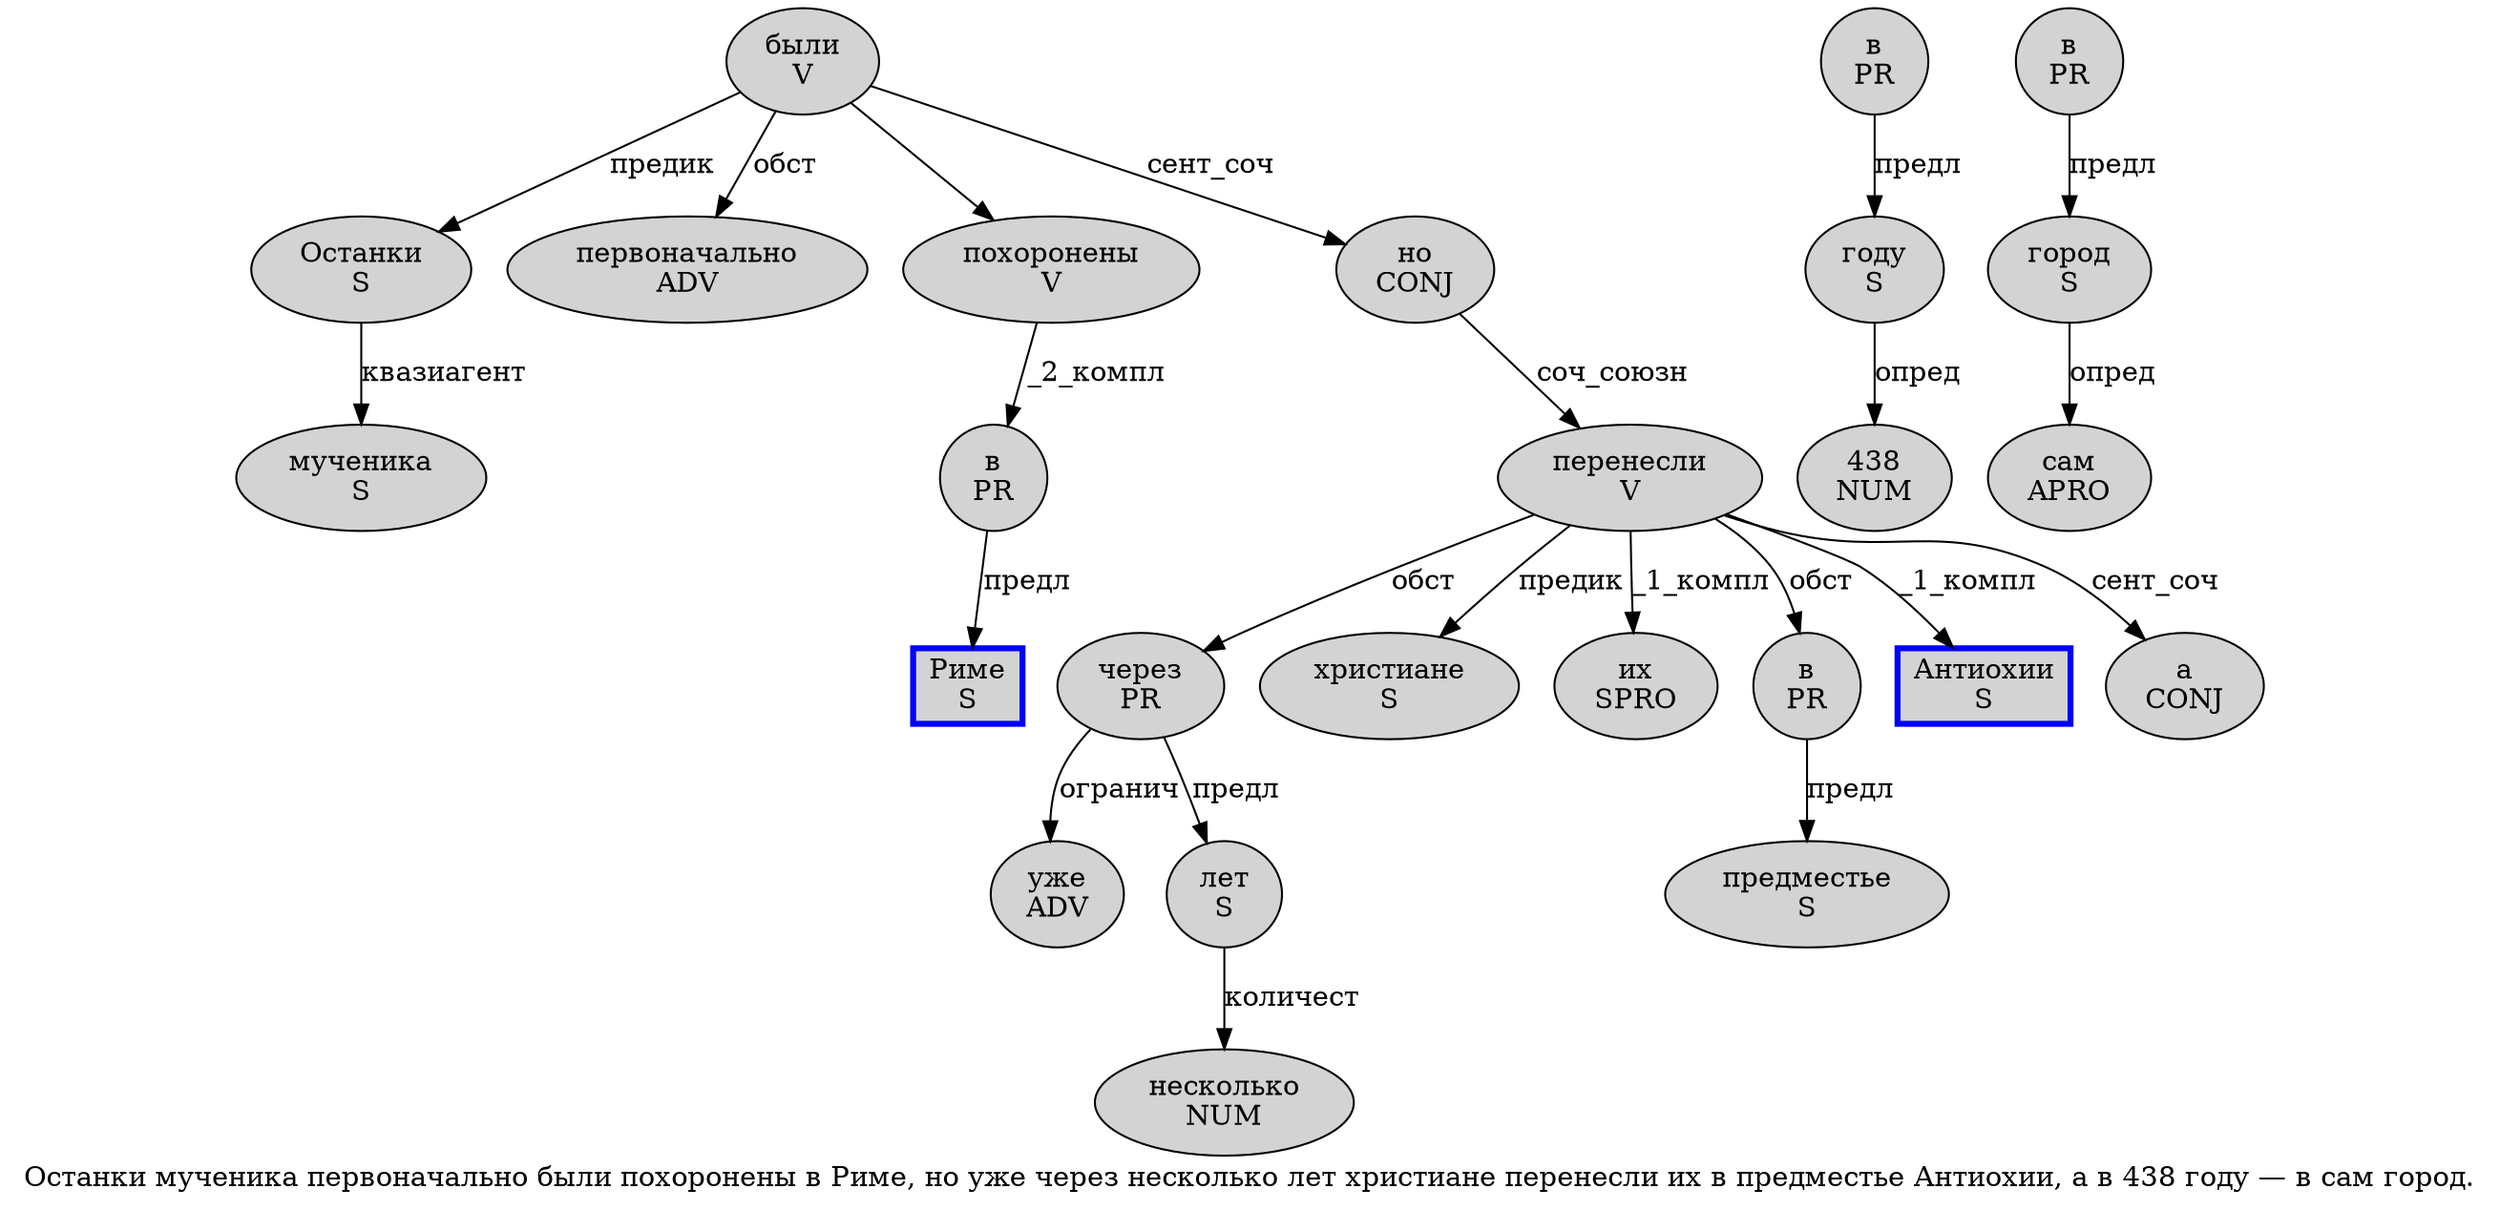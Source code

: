 digraph SENTENCE_389 {
	graph [label="Останки мученика первоначально были похоронены в Риме, но уже через несколько лет христиане перенесли их в предместье Антиохии, а в 438 году — в сам город."]
	node [style=filled]
		0 [label="Останки
S" color="" fillcolor=lightgray penwidth=1 shape=ellipse]
		1 [label="мученика
S" color="" fillcolor=lightgray penwidth=1 shape=ellipse]
		2 [label="первоначально
ADV" color="" fillcolor=lightgray penwidth=1 shape=ellipse]
		3 [label="были
V" color="" fillcolor=lightgray penwidth=1 shape=ellipse]
		4 [label="похоронены
V" color="" fillcolor=lightgray penwidth=1 shape=ellipse]
		5 [label="в
PR" color="" fillcolor=lightgray penwidth=1 shape=ellipse]
		6 [label="Риме
S" color=blue fillcolor=lightgray penwidth=3 shape=box]
		8 [label="но
CONJ" color="" fillcolor=lightgray penwidth=1 shape=ellipse]
		9 [label="уже
ADV" color="" fillcolor=lightgray penwidth=1 shape=ellipse]
		10 [label="через
PR" color="" fillcolor=lightgray penwidth=1 shape=ellipse]
		11 [label="несколько
NUM" color="" fillcolor=lightgray penwidth=1 shape=ellipse]
		12 [label="лет
S" color="" fillcolor=lightgray penwidth=1 shape=ellipse]
		13 [label="христиане
S" color="" fillcolor=lightgray penwidth=1 shape=ellipse]
		14 [label="перенесли
V" color="" fillcolor=lightgray penwidth=1 shape=ellipse]
		15 [label="их
SPRO" color="" fillcolor=lightgray penwidth=1 shape=ellipse]
		16 [label="в
PR" color="" fillcolor=lightgray penwidth=1 shape=ellipse]
		17 [label="предместье
S" color="" fillcolor=lightgray penwidth=1 shape=ellipse]
		18 [label="Антиохии
S" color=blue fillcolor=lightgray penwidth=3 shape=box]
		20 [label="а
CONJ" color="" fillcolor=lightgray penwidth=1 shape=ellipse]
		21 [label="в
PR" color="" fillcolor=lightgray penwidth=1 shape=ellipse]
		22 [label="438
NUM" color="" fillcolor=lightgray penwidth=1 shape=ellipse]
		23 [label="году
S" color="" fillcolor=lightgray penwidth=1 shape=ellipse]
		25 [label="в
PR" color="" fillcolor=lightgray penwidth=1 shape=ellipse]
		26 [label="сам
APRO" color="" fillcolor=lightgray penwidth=1 shape=ellipse]
		27 [label="город
S" color="" fillcolor=lightgray penwidth=1 shape=ellipse]
			5 -> 6 [label="предл"]
			25 -> 27 [label="предл"]
			12 -> 11 [label="количест"]
			8 -> 14 [label="соч_союзн"]
			3 -> 0 [label="предик"]
			3 -> 2 [label="обст"]
			3 -> 4
			3 -> 8 [label="сент_соч"]
			27 -> 26 [label="опред"]
			4 -> 5 [label="_2_компл"]
			10 -> 9 [label="огранич"]
			10 -> 12 [label="предл"]
			23 -> 22 [label="опред"]
			21 -> 23 [label="предл"]
			16 -> 17 [label="предл"]
			0 -> 1 [label="квазиагент"]
			14 -> 10 [label="обст"]
			14 -> 13 [label="предик"]
			14 -> 15 [label="_1_компл"]
			14 -> 16 [label="обст"]
			14 -> 18 [label="_1_компл"]
			14 -> 20 [label="сент_соч"]
}